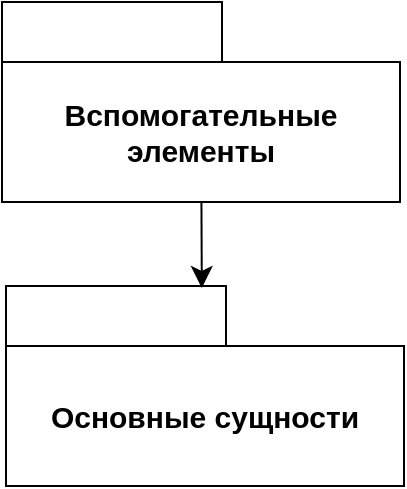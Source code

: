 <mxfile version="24.8.3">
  <diagram name="Страница — 1" id="mZ9Ld-YHmVsVCCT3c4h3">
    <mxGraphModel dx="472" dy="795" grid="0" gridSize="10" guides="1" tooltips="1" connect="1" arrows="1" fold="1" page="0" pageScale="1" pageWidth="827" pageHeight="1169" math="0" shadow="0">
      <root>
        <mxCell id="0" />
        <mxCell id="1" parent="0" />
        <mxCell id="bgLeXz09wmB_Qhjov4p5-1" value="" style="shape=folder;fontStyle=1;tabWidth=110;tabHeight=30;tabPosition=left;html=1;boundedLbl=1;labelInHeader=1;container=1;collapsible=0;whiteSpace=wrap;" vertex="1" parent="1">
          <mxGeometry x="147" y="501" width="199" height="100" as="geometry" />
        </mxCell>
        <mxCell id="bgLeXz09wmB_Qhjov4p5-2" value="&lt;span style=&quot;font-size: 15px;&quot;&gt;&lt;b&gt;Основные сущности&lt;/b&gt;&lt;/span&gt;" style="html=1;strokeColor=none;resizeWidth=1;resizeHeight=1;fillColor=none;part=1;connectable=0;allowArrows=0;deletable=0;whiteSpace=wrap;" vertex="1" parent="bgLeXz09wmB_Qhjov4p5-1">
          <mxGeometry width="199" height="70" relative="1" as="geometry">
            <mxPoint y="30" as="offset" />
          </mxGeometry>
        </mxCell>
        <mxCell id="bgLeXz09wmB_Qhjov4p5-5" value="" style="shape=folder;fontStyle=1;tabWidth=110;tabHeight=30;tabPosition=left;html=1;boundedLbl=1;labelInHeader=1;container=1;collapsible=0;whiteSpace=wrap;" vertex="1" parent="1">
          <mxGeometry x="145" y="359" width="199" height="100" as="geometry" />
        </mxCell>
        <mxCell id="bgLeXz09wmB_Qhjov4p5-6" value="&lt;b&gt;&lt;font style=&quot;font-size: 15px;&quot;&gt;Вспомогательные элементы&lt;/font&gt;&lt;/b&gt;" style="html=1;strokeColor=none;resizeWidth=1;resizeHeight=1;fillColor=none;part=1;connectable=0;allowArrows=0;deletable=0;whiteSpace=wrap;" vertex="1" parent="bgLeXz09wmB_Qhjov4p5-5">
          <mxGeometry width="199" height="70" relative="1" as="geometry">
            <mxPoint y="30" as="offset" />
          </mxGeometry>
        </mxCell>
        <mxCell id="bgLeXz09wmB_Qhjov4p5-10" style="edgeStyle=none;curved=1;rounded=0;orthogonalLoop=1;jettySize=auto;html=1;entryX=0.492;entryY=0.01;entryDx=0;entryDy=0;entryPerimeter=0;fontSize=12;startSize=8;endSize=8;" edge="1" parent="1" source="bgLeXz09wmB_Qhjov4p5-5" target="bgLeXz09wmB_Qhjov4p5-1">
          <mxGeometry relative="1" as="geometry" />
        </mxCell>
      </root>
    </mxGraphModel>
  </diagram>
</mxfile>
